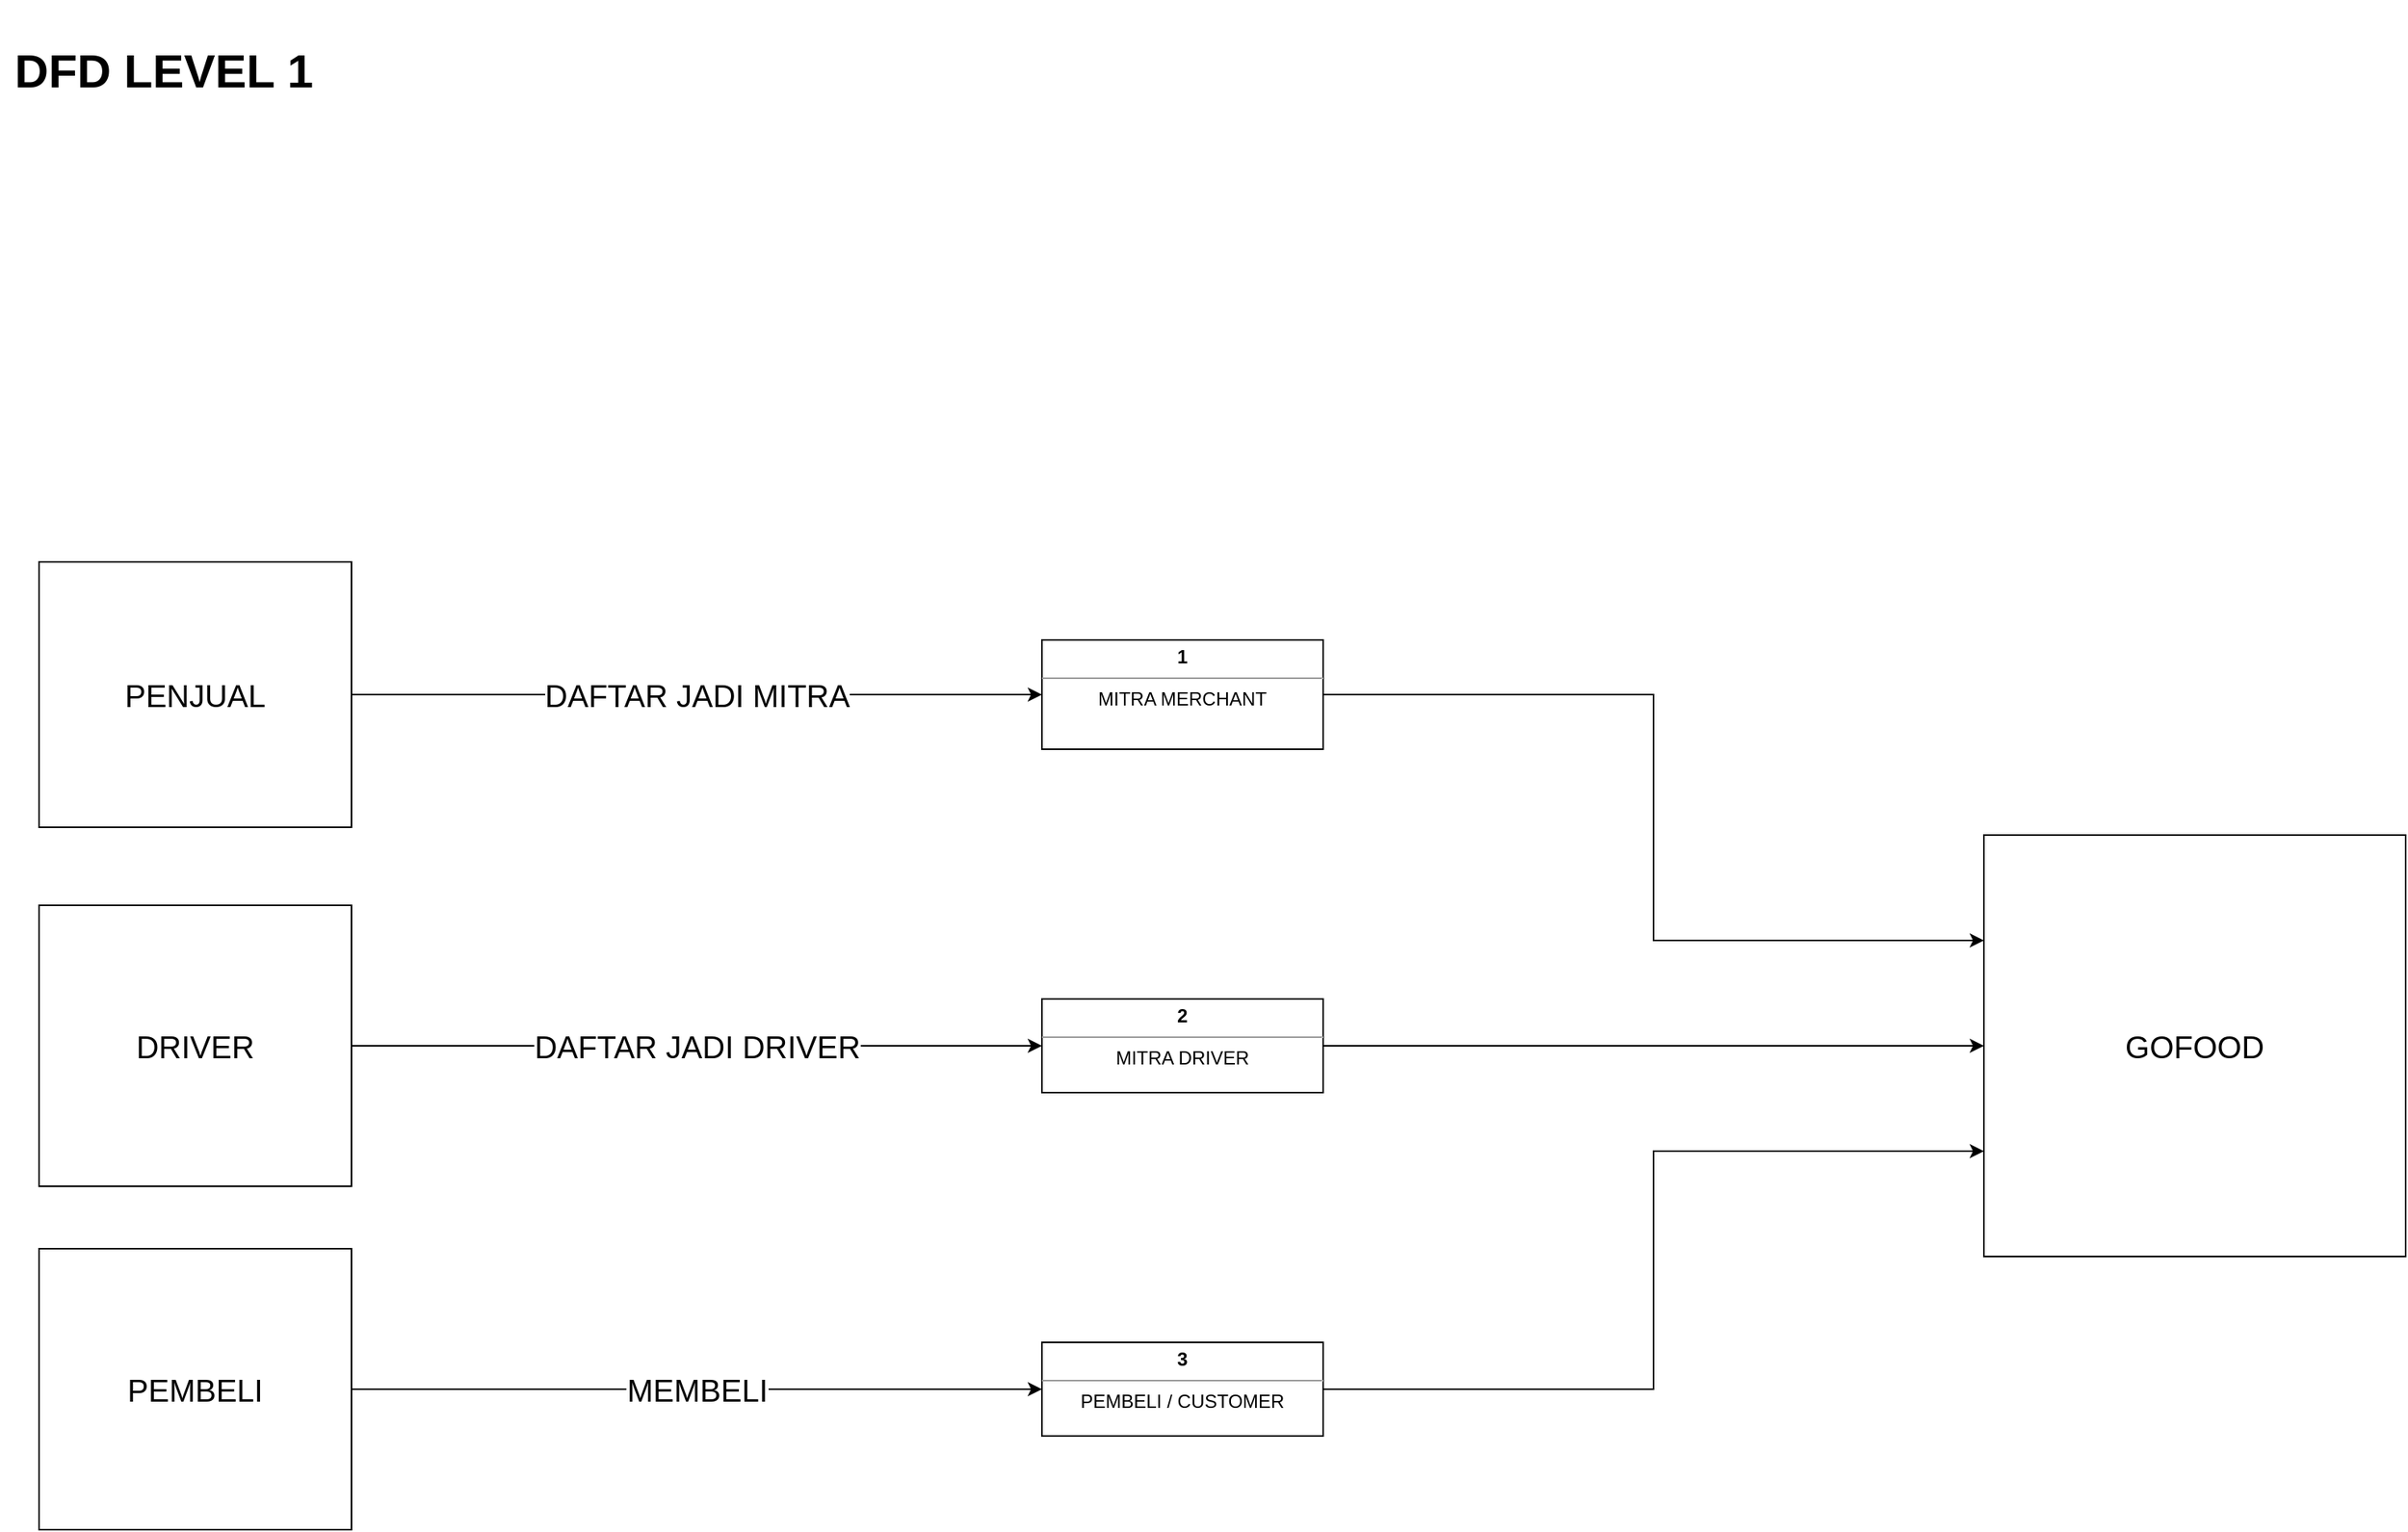 <mxfile version="16.1.2" type="device"><diagram id="mM9s_VcFSIr0aAriL1S6" name="Page-1"><mxGraphModel dx="2276" dy="1396" grid="1" gridSize="10" guides="1" tooltips="1" connect="1" arrows="1" fold="1" page="1" pageScale="1" pageWidth="1654" pageHeight="1169" math="0" shadow="0"><root><mxCell id="0"/><mxCell id="1" parent="0"/><mxCell id="FWNnO4zQHPPotrSG2PJ0-7" value="GOFOOD" style="rounded=0;whiteSpace=wrap;html=1;fontSize=20;" parent="1" vertex="1"><mxGeometry x="1340" y="575" width="270" height="270" as="geometry"/></mxCell><mxCell id="Y2nP1-tVbRq78o2I1dX1-2" style="edgeStyle=orthogonalEdgeStyle;rounded=0;orthogonalLoop=1;jettySize=auto;html=1;exitX=1;exitY=0.5;exitDx=0;exitDy=0;entryX=0;entryY=0.25;entryDx=0;entryDy=0;" edge="1" parent="1" source="FWNnO4zQHPPotrSG2PJ0-13" target="FWNnO4zQHPPotrSG2PJ0-7"><mxGeometry relative="1" as="geometry"/></mxCell><mxCell id="FWNnO4zQHPPotrSG2PJ0-13" value="&lt;p style=&quot;margin: 0px ; margin-top: 4px ; text-align: center&quot;&gt;&lt;b&gt;1&lt;/b&gt;&lt;/p&gt;&lt;hr size=&quot;1&quot;&gt;&lt;div style=&quot;text-align: center ; height: 2px&quot;&gt;MITRA MERCHANT&lt;/div&gt;" style="verticalAlign=top;align=left;overflow=fill;fontSize=12;fontFamily=Helvetica;html=1;" parent="1" vertex="1"><mxGeometry x="737" y="450" width="180" height="70" as="geometry"/></mxCell><mxCell id="Y2nP1-tVbRq78o2I1dX1-5" style="edgeStyle=orthogonalEdgeStyle;rounded=0;orthogonalLoop=1;jettySize=auto;html=1;exitX=1;exitY=0.5;exitDx=0;exitDy=0;entryX=0;entryY=0.5;entryDx=0;entryDy=0;fontSize=20;" edge="1" parent="1" source="FWNnO4zQHPPotrSG2PJ0-16" target="FWNnO4zQHPPotrSG2PJ0-7"><mxGeometry relative="1" as="geometry"/></mxCell><mxCell id="FWNnO4zQHPPotrSG2PJ0-16" value="&lt;p style=&quot;margin: 0px ; margin-top: 4px ; text-align: center&quot;&gt;&lt;b&gt;2&lt;/b&gt;&lt;/p&gt;&lt;hr size=&quot;1&quot;&gt;&lt;div style=&quot;text-align: center ; height: 2px&quot;&gt;MITRA DRIVER&lt;/div&gt;" style="verticalAlign=top;align=left;overflow=fill;fontSize=12;fontFamily=Helvetica;html=1;" parent="1" vertex="1"><mxGeometry x="737" y="680" width="180" height="60" as="geometry"/></mxCell><mxCell id="FWNnO4zQHPPotrSG2PJ0-31" value="DFD LEVEL 1" style="text;html=1;strokeColor=none;fillColor=none;align=center;verticalAlign=middle;whiteSpace=wrap;rounded=0;fontSize=30;fontStyle=1" parent="1" vertex="1"><mxGeometry x="70" y="40" width="210" height="90" as="geometry"/></mxCell><mxCell id="Y2nP1-tVbRq78o2I1dX1-1" value="DAFTAR JADI MITRA" style="edgeStyle=orthogonalEdgeStyle;rounded=0;orthogonalLoop=1;jettySize=auto;html=1;exitX=1;exitY=0.5;exitDx=0;exitDy=0;entryX=0;entryY=0.5;entryDx=0;entryDy=0;fontSize=20;" edge="1" parent="1" source="FWNnO4zQHPPotrSG2PJ0-37" target="FWNnO4zQHPPotrSG2PJ0-13"><mxGeometry relative="1" as="geometry"/></mxCell><mxCell id="FWNnO4zQHPPotrSG2PJ0-37" value="PENJUAL" style="rounded=0;whiteSpace=wrap;html=1;fontSize=20;" parent="1" vertex="1"><mxGeometry x="95" y="400" width="200" height="170" as="geometry"/></mxCell><mxCell id="Y2nP1-tVbRq78o2I1dX1-6" style="edgeStyle=orthogonalEdgeStyle;rounded=0;orthogonalLoop=1;jettySize=auto;html=1;exitX=1;exitY=0.5;exitDx=0;exitDy=0;entryX=0;entryY=0.75;entryDx=0;entryDy=0;fontSize=20;" edge="1" parent="1" source="FWNnO4zQHPPotrSG2PJ0-41" target="FWNnO4zQHPPotrSG2PJ0-7"><mxGeometry relative="1" as="geometry"/></mxCell><mxCell id="FWNnO4zQHPPotrSG2PJ0-41" value="&lt;p style=&quot;margin: 0px ; margin-top: 4px ; text-align: center&quot;&gt;&lt;b&gt;3&lt;/b&gt;&lt;/p&gt;&lt;hr size=&quot;1&quot;&gt;&lt;div style=&quot;text-align: center ; height: 2px&quot;&gt;PEMBELI / CUSTOMER&lt;/div&gt;" style="verticalAlign=top;align=left;overflow=fill;fontSize=12;fontFamily=Helvetica;html=1;" parent="1" vertex="1"><mxGeometry x="737" y="900" width="180" height="60" as="geometry"/></mxCell><mxCell id="Y2nP1-tVbRq78o2I1dX1-3" value="DAFTAR JADI DRIVER" style="edgeStyle=orthogonalEdgeStyle;rounded=0;orthogonalLoop=1;jettySize=auto;html=1;exitX=1;exitY=0.5;exitDx=0;exitDy=0;entryX=0;entryY=0.5;entryDx=0;entryDy=0;fontSize=20;" edge="1" parent="1" source="FWNnO4zQHPPotrSG2PJ0-57" target="FWNnO4zQHPPotrSG2PJ0-16"><mxGeometry relative="1" as="geometry"/></mxCell><mxCell id="FWNnO4zQHPPotrSG2PJ0-57" value="DRIVER" style="rounded=0;whiteSpace=wrap;html=1;fontSize=20;" parent="1" vertex="1"><mxGeometry x="95" y="620" width="200" height="180" as="geometry"/></mxCell><mxCell id="Y2nP1-tVbRq78o2I1dX1-4" value="MEMBELI" style="edgeStyle=orthogonalEdgeStyle;rounded=0;orthogonalLoop=1;jettySize=auto;html=1;exitX=1;exitY=0.5;exitDx=0;exitDy=0;entryX=0;entryY=0.5;entryDx=0;entryDy=0;fontSize=20;" edge="1" parent="1" source="FWNnO4zQHPPotrSG2PJ0-58" target="FWNnO4zQHPPotrSG2PJ0-41"><mxGeometry relative="1" as="geometry"/></mxCell><mxCell id="FWNnO4zQHPPotrSG2PJ0-58" value="PEMBELI" style="rounded=0;whiteSpace=wrap;html=1;fontSize=20;" parent="1" vertex="1"><mxGeometry x="95" y="840" width="200" height="180" as="geometry"/></mxCell></root></mxGraphModel></diagram></mxfile>